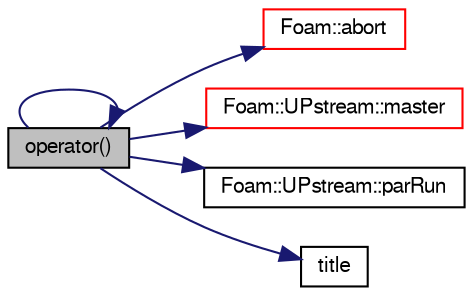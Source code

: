 digraph "operator()"
{
  bgcolor="transparent";
  edge [fontname="FreeSans",fontsize="10",labelfontname="FreeSans",labelfontsize="10"];
  node [fontname="FreeSans",fontsize="10",shape=record];
  rankdir="LR";
  Node72 [label="operator()",height=0.2,width=0.4,color="black", fillcolor="grey75", style="filled", fontcolor="black"];
  Node72 -> Node73 [color="midnightblue",fontsize="10",style="solid",fontname="FreeSans"];
  Node73 [label="Foam::abort",height=0.2,width=0.4,color="red",URL="$a21124.html#a447107a607d03e417307c203fa5fb44b"];
  Node72 -> Node116 [color="midnightblue",fontsize="10",style="solid",fontname="FreeSans"];
  Node116 [label="Foam::UPstream::master",height=0.2,width=0.4,color="red",URL="$a26270.html#a36af549940a0aae3733774649594489f",tooltip="Am I the master process. "];
  Node72 -> Node72 [color="midnightblue",fontsize="10",style="solid",fontname="FreeSans"];
  Node72 -> Node97 [color="midnightblue",fontsize="10",style="solid",fontname="FreeSans"];
  Node97 [label="Foam::UPstream::parRun",height=0.2,width=0.4,color="black",URL="$a26270.html#adbb27f04b5705440fb8b09f278059011",tooltip="Is this a parallel run? "];
  Node72 -> Node118 [color="midnightblue",fontsize="10",style="solid",fontname="FreeSans"];
  Node118 [label="title",height=0.2,width=0.4,color="black",URL="$a26098.html#af1858b5fd0890a8148472712a4280164",tooltip="Return the title of this error type. "];
}
